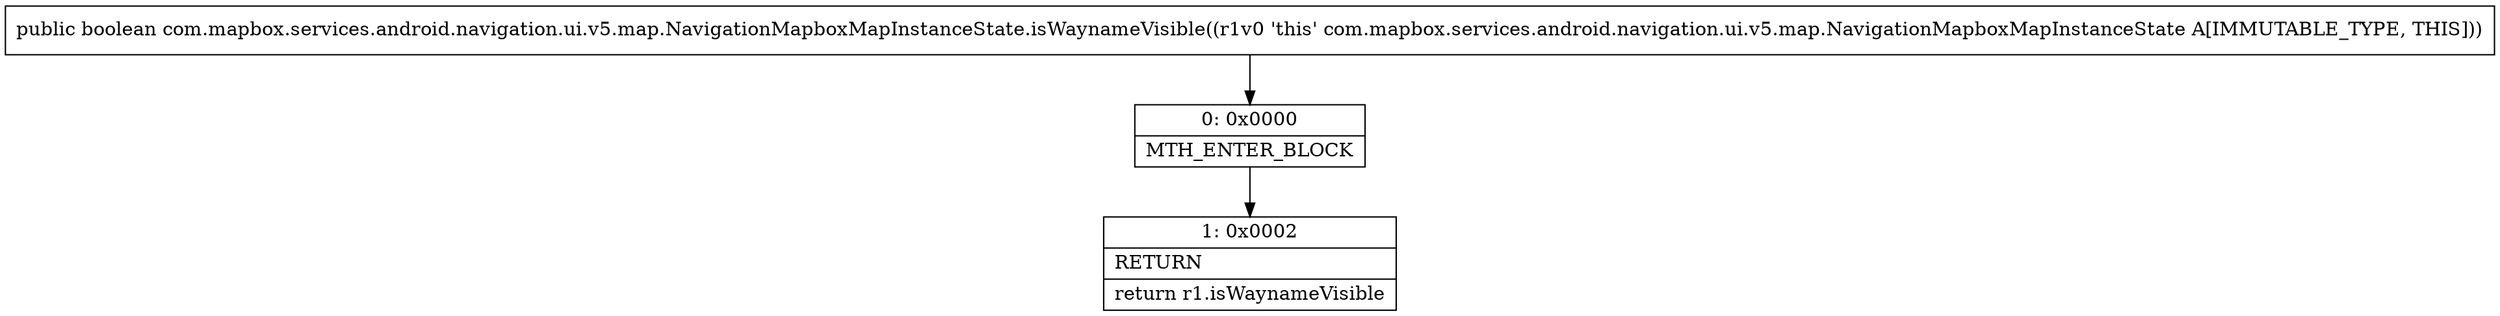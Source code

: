 digraph "CFG forcom.mapbox.services.android.navigation.ui.v5.map.NavigationMapboxMapInstanceState.isWaynameVisible()Z" {
Node_0 [shape=record,label="{0\:\ 0x0000|MTH_ENTER_BLOCK\l}"];
Node_1 [shape=record,label="{1\:\ 0x0002|RETURN\l|return r1.isWaynameVisible\l}"];
MethodNode[shape=record,label="{public boolean com.mapbox.services.android.navigation.ui.v5.map.NavigationMapboxMapInstanceState.isWaynameVisible((r1v0 'this' com.mapbox.services.android.navigation.ui.v5.map.NavigationMapboxMapInstanceState A[IMMUTABLE_TYPE, THIS])) }"];
MethodNode -> Node_0;
Node_0 -> Node_1;
}

